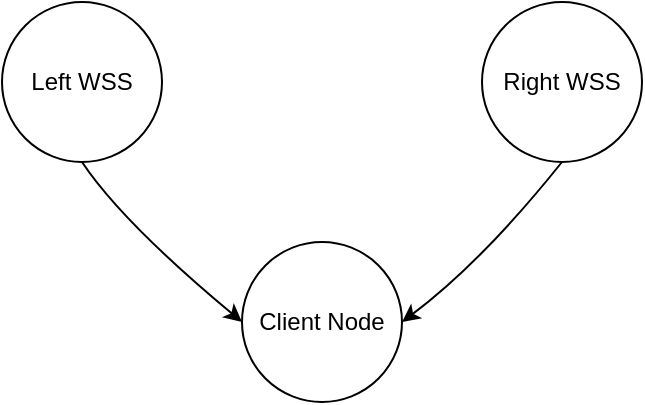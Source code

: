 <mxfile version="20.3.0" type="device"><diagram id="UZqPCrIvpfxsaHM_8QxN" name="Page-1"><mxGraphModel dx="946" dy="591" grid="1" gridSize="10" guides="1" tooltips="1" connect="1" arrows="1" fold="1" page="1" pageScale="1" pageWidth="827" pageHeight="1169" math="0" shadow="0"><root><mxCell id="0"/><mxCell id="1" parent="0"/><mxCell id="5kd4xo43m49ulNjC1t19-1" value="Client Node" style="ellipse;whiteSpace=wrap;html=1;aspect=fixed;" vertex="1" parent="1"><mxGeometry x="360" y="360" width="80" height="80" as="geometry"/></mxCell><mxCell id="5kd4xo43m49ulNjC1t19-2" value="Left WSS" style="ellipse;whiteSpace=wrap;html=1;aspect=fixed;" vertex="1" parent="1"><mxGeometry x="240" y="240" width="80" height="80" as="geometry"/></mxCell><mxCell id="5kd4xo43m49ulNjC1t19-3" value="Right WSS" style="ellipse;whiteSpace=wrap;html=1;aspect=fixed;" vertex="1" parent="1"><mxGeometry x="480" y="240" width="80" height="80" as="geometry"/></mxCell><mxCell id="5kd4xo43m49ulNjC1t19-4" value="" style="curved=1;endArrow=classic;html=1;rounded=0;exitX=0.5;exitY=1;exitDx=0;exitDy=0;entryX=0;entryY=0.5;entryDx=0;entryDy=0;" edge="1" parent="1" source="5kd4xo43m49ulNjC1t19-2" target="5kd4xo43m49ulNjC1t19-1"><mxGeometry width="50" height="50" relative="1" as="geometry"><mxPoint x="390" y="400" as="sourcePoint"/><mxPoint x="440" y="350" as="targetPoint"/><Array as="points"><mxPoint x="300" y="350"/></Array></mxGeometry></mxCell><mxCell id="5kd4xo43m49ulNjC1t19-5" value="" style="curved=1;endArrow=classic;html=1;rounded=0;exitX=0.5;exitY=1;exitDx=0;exitDy=0;" edge="1" parent="1" source="5kd4xo43m49ulNjC1t19-3"><mxGeometry width="50" height="50" relative="1" as="geometry"><mxPoint x="280" y="480" as="sourcePoint"/><mxPoint x="440" y="400" as="targetPoint"/><Array as="points"><mxPoint x="480" y="370"/></Array></mxGeometry></mxCell></root></mxGraphModel></diagram></mxfile>